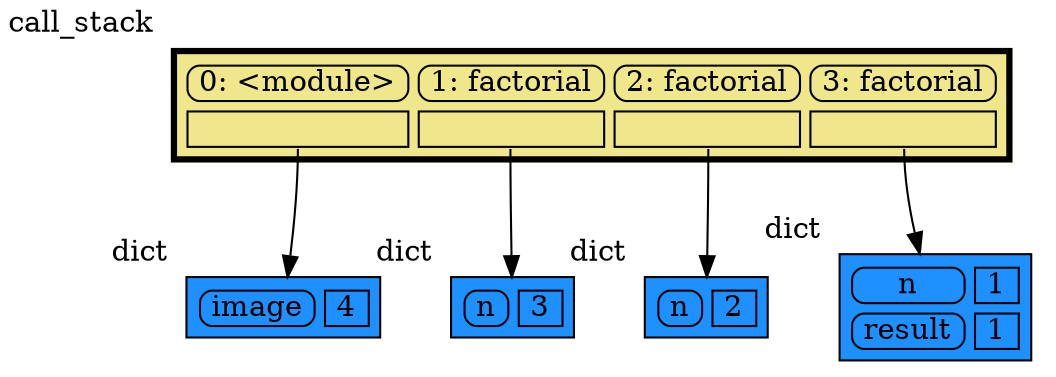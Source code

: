 digraph memory_graph {
	node [shape=plaintext]
	node139363604328768 [label=<
<TABLE BORDER="1" CELLBORDER="1" CELLSPACING="5" CELLPADDING="0" BGCOLOR="dodgerblue1" PORT="table">
    <TR><TD BORDER="1" STYLE="ROUNDED"> image </TD><TD BORDER="1"> 4 </TD></TR>
</TABLE>
> xlabel=dict]
	node139363604327232 [label=<
<TABLE BORDER="1" CELLBORDER="1" CELLSPACING="5" CELLPADDING="0" BGCOLOR="dodgerblue1" PORT="table">
    <TR><TD BORDER="1" STYLE="ROUNDED"> n </TD><TD BORDER="1"> 3 </TD></TR>
</TABLE>
> xlabel=dict]
	node139363606172480 [label=<
<TABLE BORDER="1" CELLBORDER="1" CELLSPACING="5" CELLPADDING="0" BGCOLOR="dodgerblue1" PORT="table">
    <TR><TD BORDER="1" STYLE="ROUNDED"> n </TD><TD BORDER="1"> 2 </TD></TR>
</TABLE>
> xlabel=dict]
	node139363606063872 [label=<
<TABLE BORDER="1" CELLBORDER="1" CELLSPACING="5" CELLPADDING="0" BGCOLOR="dodgerblue1" PORT="table">
    <TR><TD BORDER="1" STYLE="ROUNDED"> n </TD><TD BORDER="1"> 1 </TD></TR>
    <TR><TD BORDER="1" STYLE="ROUNDED"> result </TD><TD BORDER="1"> 1 </TD></TR>
</TABLE>
> xlabel=dict]
	node139363606113936 [label=<
<TABLE BORDER="3" CELLBORDER="1" CELLSPACING="5" CELLPADDING="0" BGCOLOR="khaki" PORT="table">
    <TR><TD BORDER="1" STYLE="ROUNDED"> 0: &lt;module&gt; </TD><TD BORDER="1" STYLE="ROUNDED"> 1: factorial </TD><TD BORDER="1" STYLE="ROUNDED"> 2: factorial </TD><TD BORDER="1" STYLE="ROUNDED"> 3: factorial </TD></TR>
    <TR><TD BORDER="1" PORT="ref0"> </TD><TD BORDER="1" PORT="ref1"> </TD><TD BORDER="1" PORT="ref2"> </TD><TD BORDER="1" PORT="ref3"> </TD></TR>
</TABLE>
> xlabel=call_stack]
	node139363606113936:ref0 -> node139363604328768:table [style=solid]
	node139363606113936:ref1 -> node139363604327232:table [style=solid]
	node139363606113936:ref2 -> node139363606172480:table [style=solid]
	node139363606113936:ref3 -> node139363606063872:table [style=solid]
subgraph { rank=same; node139363604328768 -> node139363604327232 -> node139363606172480 -> node139363606063872[weight=10, style=invis]; }
}
